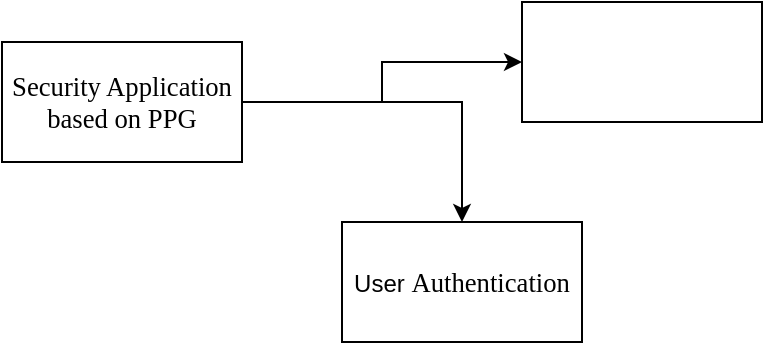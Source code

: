 <mxfile version="14.6.12" type="github">
  <diagram id="R2lEEEUBdFMjLlhIrx00" name="Page-1">
    <mxGraphModel dx="1110" dy="688" grid="1" gridSize="10" guides="1" tooltips="1" connect="1" arrows="1" fold="1" page="1" pageScale="1" pageWidth="850" pageHeight="1100" math="0" shadow="0" extFonts="Permanent Marker^https://fonts.googleapis.com/css?family=Permanent+Marker">
      <root>
        <mxCell id="0" />
        <mxCell id="1" parent="0" />
        <mxCell id="7kK_4Ma0JGCiKMvr0xMD-3" value="" style="edgeStyle=orthogonalEdgeStyle;rounded=0;orthogonalLoop=1;jettySize=auto;html=1;" parent="1" source="7kK_4Ma0JGCiKMvr0xMD-1" target="7kK_4Ma0JGCiKMvr0xMD-2" edge="1">
          <mxGeometry relative="1" as="geometry" />
        </mxCell>
        <mxCell id="hjBMN0ESbZGBYcGNyfqj-2" style="edgeStyle=orthogonalEdgeStyle;rounded=0;orthogonalLoop=1;jettySize=auto;html=1;entryX=0;entryY=0.5;entryDx=0;entryDy=0;" edge="1" parent="1" source="7kK_4Ma0JGCiKMvr0xMD-1" target="hjBMN0ESbZGBYcGNyfqj-1">
          <mxGeometry relative="1" as="geometry" />
        </mxCell>
        <mxCell id="7kK_4Ma0JGCiKMvr0xMD-1" value="&lt;span style=&quot;font-family: &amp;#34;noto_regular&amp;#34; ; font-size: 10pt&quot;&gt;Security Application based on PPG&lt;/span&gt;" style="rounded=0;whiteSpace=wrap;html=1;" parent="1" vertex="1">
          <mxGeometry x="80" y="260" width="120" height="60" as="geometry" />
        </mxCell>
        <mxCell id="7kK_4Ma0JGCiKMvr0xMD-2" value="User&amp;nbsp;&lt;span style=&quot;font-family: &amp;#34;noto_regular&amp;#34; ; font-size: 10pt&quot;&gt;Authentication&lt;/span&gt;" style="rounded=0;whiteSpace=wrap;html=1;" parent="1" vertex="1">
          <mxGeometry x="250" y="350" width="120" height="60" as="geometry" />
        </mxCell>
        <mxCell id="hjBMN0ESbZGBYcGNyfqj-1" value="" style="rounded=0;whiteSpace=wrap;html=1;" vertex="1" parent="1">
          <mxGeometry x="340" y="240" width="120" height="60" as="geometry" />
        </mxCell>
      </root>
    </mxGraphModel>
  </diagram>
</mxfile>
